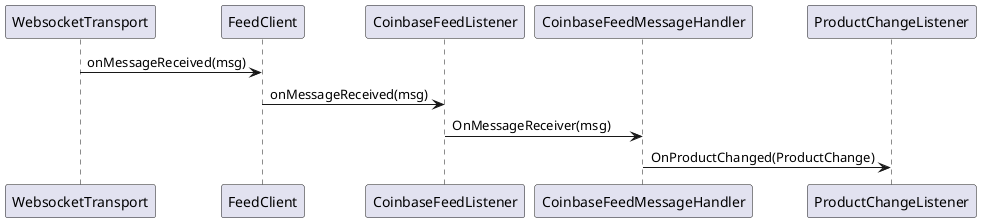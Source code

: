 @startuml "Message Received"
WebsocketTransport->FeedClient : onMessageReceived(msg)
FeedClient->CoinbaseFeedListener : onMessageReceived(msg)
CoinbaseFeedListener->CoinbaseFeedMessageHandler: OnMessageReceiver(msg)
CoinbaseFeedMessageHandler->ProductChangeListener: OnProductChanged(ProductChange)
@enduml